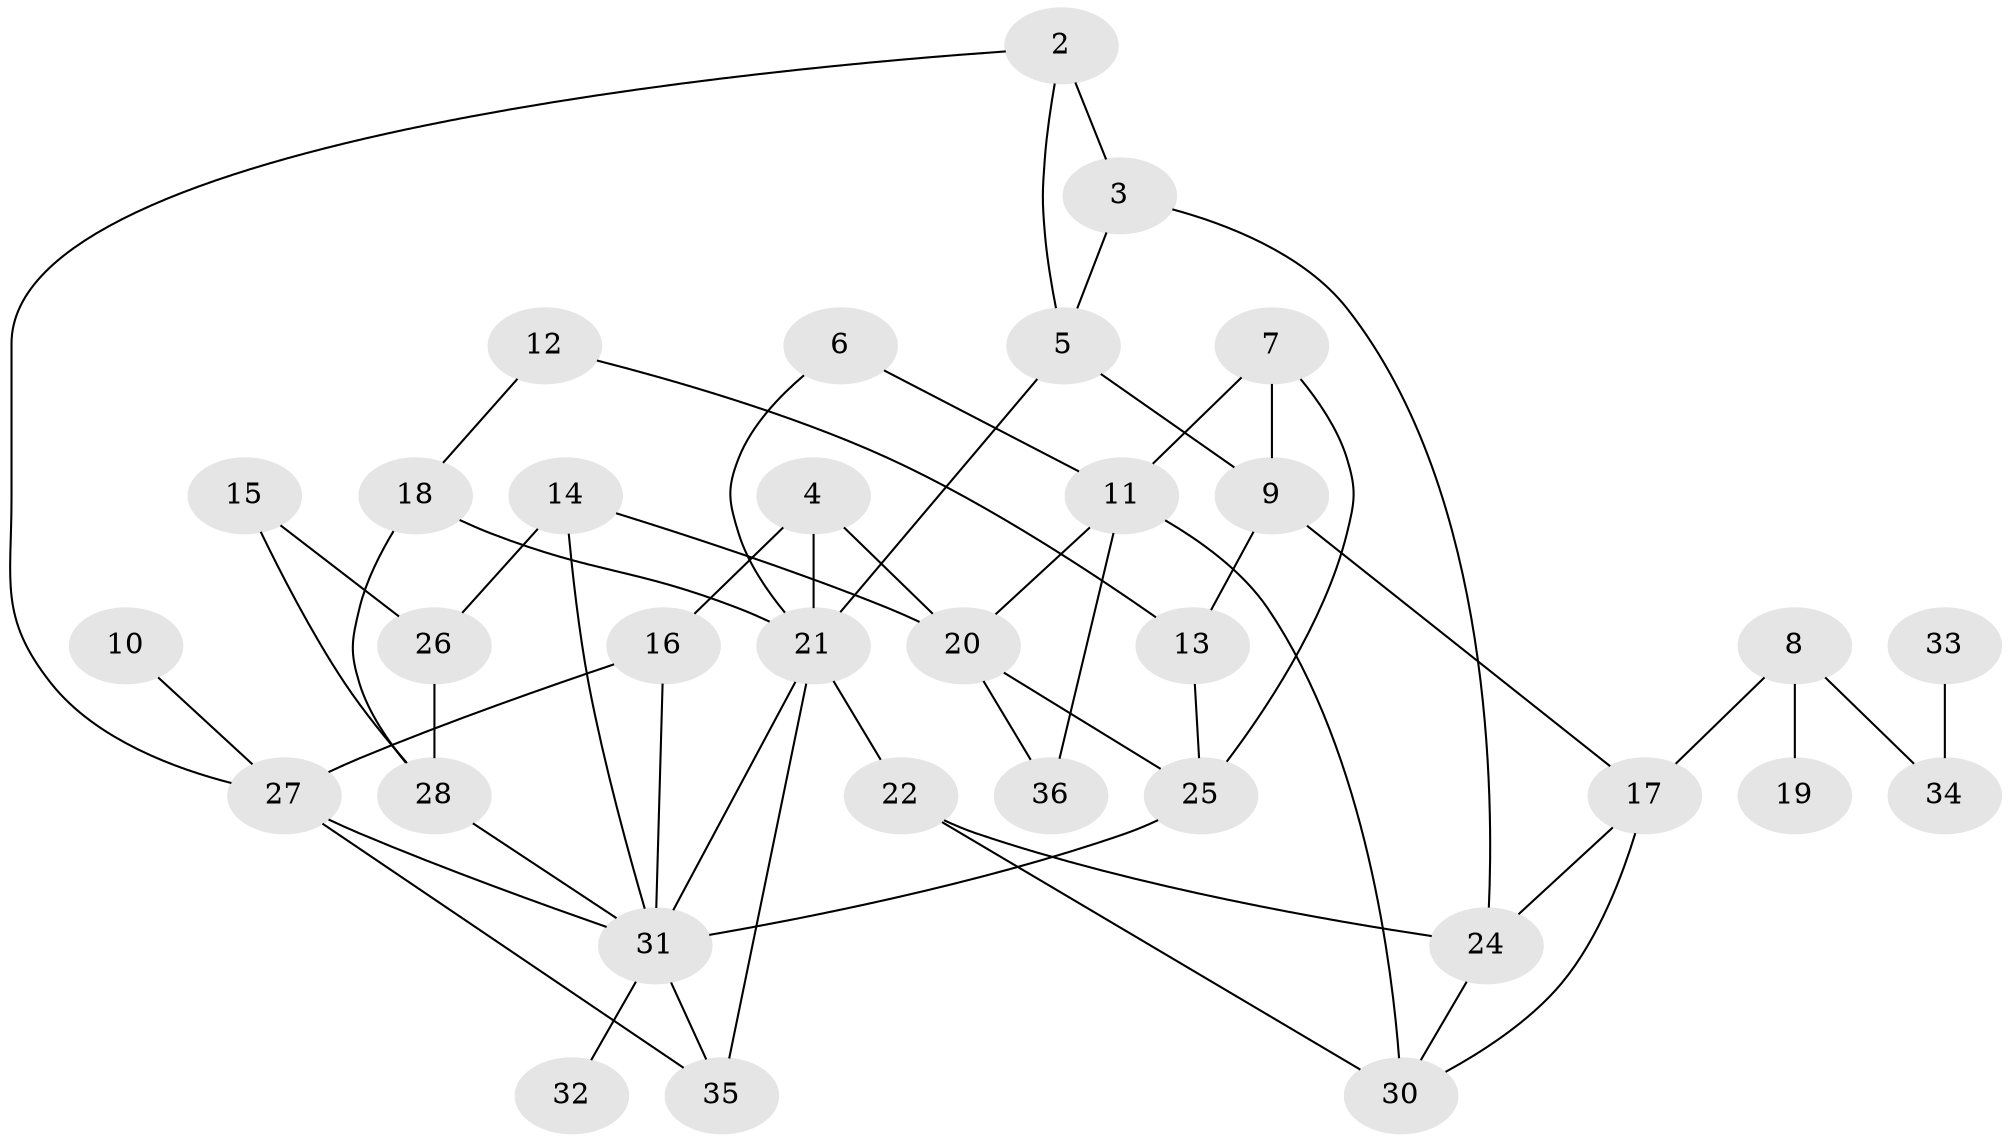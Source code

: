 // original degree distribution, {4: 0.16666666666666666, 1: 0.18055555555555555, 3: 0.2361111111111111, 6: 0.027777777777777776, 2: 0.2916666666666667, 5: 0.041666666666666664, 0: 0.041666666666666664, 7: 0.013888888888888888}
// Generated by graph-tools (version 1.1) at 2025/00/03/09/25 03:00:50]
// undirected, 33 vertices, 54 edges
graph export_dot {
graph [start="1"]
  node [color=gray90,style=filled];
  2;
  3;
  4;
  5;
  6;
  7;
  8;
  9;
  10;
  11;
  12;
  13;
  14;
  15;
  16;
  17;
  18;
  19;
  20;
  21;
  22;
  24;
  25;
  26;
  27;
  28;
  30;
  31;
  32;
  33;
  34;
  35;
  36;
  2 -- 3 [weight=2.0];
  2 -- 5 [weight=1.0];
  2 -- 27 [weight=1.0];
  3 -- 5 [weight=1.0];
  3 -- 24 [weight=1.0];
  4 -- 16 [weight=1.0];
  4 -- 20 [weight=1.0];
  4 -- 21 [weight=1.0];
  5 -- 9 [weight=1.0];
  5 -- 21 [weight=1.0];
  6 -- 11 [weight=1.0];
  6 -- 21 [weight=1.0];
  7 -- 9 [weight=1.0];
  7 -- 11 [weight=1.0];
  7 -- 25 [weight=1.0];
  8 -- 17 [weight=1.0];
  8 -- 19 [weight=1.0];
  8 -- 34 [weight=1.0];
  9 -- 13 [weight=1.0];
  9 -- 17 [weight=1.0];
  10 -- 27 [weight=1.0];
  11 -- 20 [weight=1.0];
  11 -- 30 [weight=1.0];
  11 -- 36 [weight=1.0];
  12 -- 13 [weight=1.0];
  12 -- 18 [weight=1.0];
  13 -- 25 [weight=1.0];
  14 -- 20 [weight=1.0];
  14 -- 26 [weight=1.0];
  14 -- 31 [weight=1.0];
  15 -- 26 [weight=1.0];
  15 -- 28 [weight=1.0];
  16 -- 27 [weight=1.0];
  16 -- 31 [weight=1.0];
  17 -- 24 [weight=1.0];
  17 -- 30 [weight=1.0];
  18 -- 21 [weight=1.0];
  18 -- 28 [weight=1.0];
  20 -- 25 [weight=1.0];
  20 -- 36 [weight=1.0];
  21 -- 22 [weight=1.0];
  21 -- 31 [weight=2.0];
  21 -- 35 [weight=1.0];
  22 -- 24 [weight=1.0];
  22 -- 30 [weight=1.0];
  24 -- 30 [weight=1.0];
  25 -- 31 [weight=2.0];
  26 -- 28 [weight=1.0];
  27 -- 31 [weight=1.0];
  27 -- 35 [weight=1.0];
  28 -- 31 [weight=1.0];
  31 -- 32 [weight=1.0];
  31 -- 35 [weight=1.0];
  33 -- 34 [weight=1.0];
}
